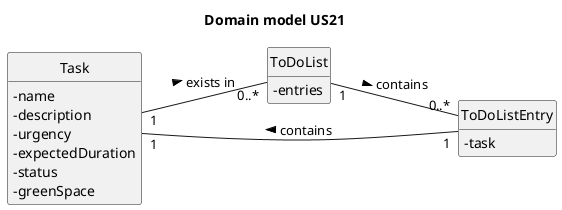 @startuml
skinparam monochrome true
skinparam packageStyle rectangle
skinparam shadowing false

left to right direction

skinparam classAttributeIconSize 0

hide circle
hide methods

title Domain model US21

class "Task" {
    -name
    -description
    -urgency
    -expectedDuration
    -status
    -greenSpace
}

class "ToDoListEntry" {
    -task
}

class "ToDoList" {
    -entries
}


Task "1" -- "0..*" ToDoList : exists in >
ToDoList "1" -- "0..*" ToDoListEntry : contains >
ToDoListEntry "1" -- "1" Task : contains >
@enduml